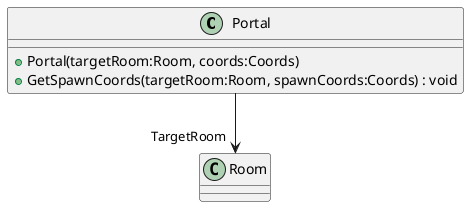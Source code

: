 @startuml
class Portal {
    + Portal(targetRoom:Room, coords:Coords)
    + GetSpawnCoords(targetRoom:Room, spawnCoords:Coords) : void
}

Portal --> "TargetRoom" Room
@enduml
